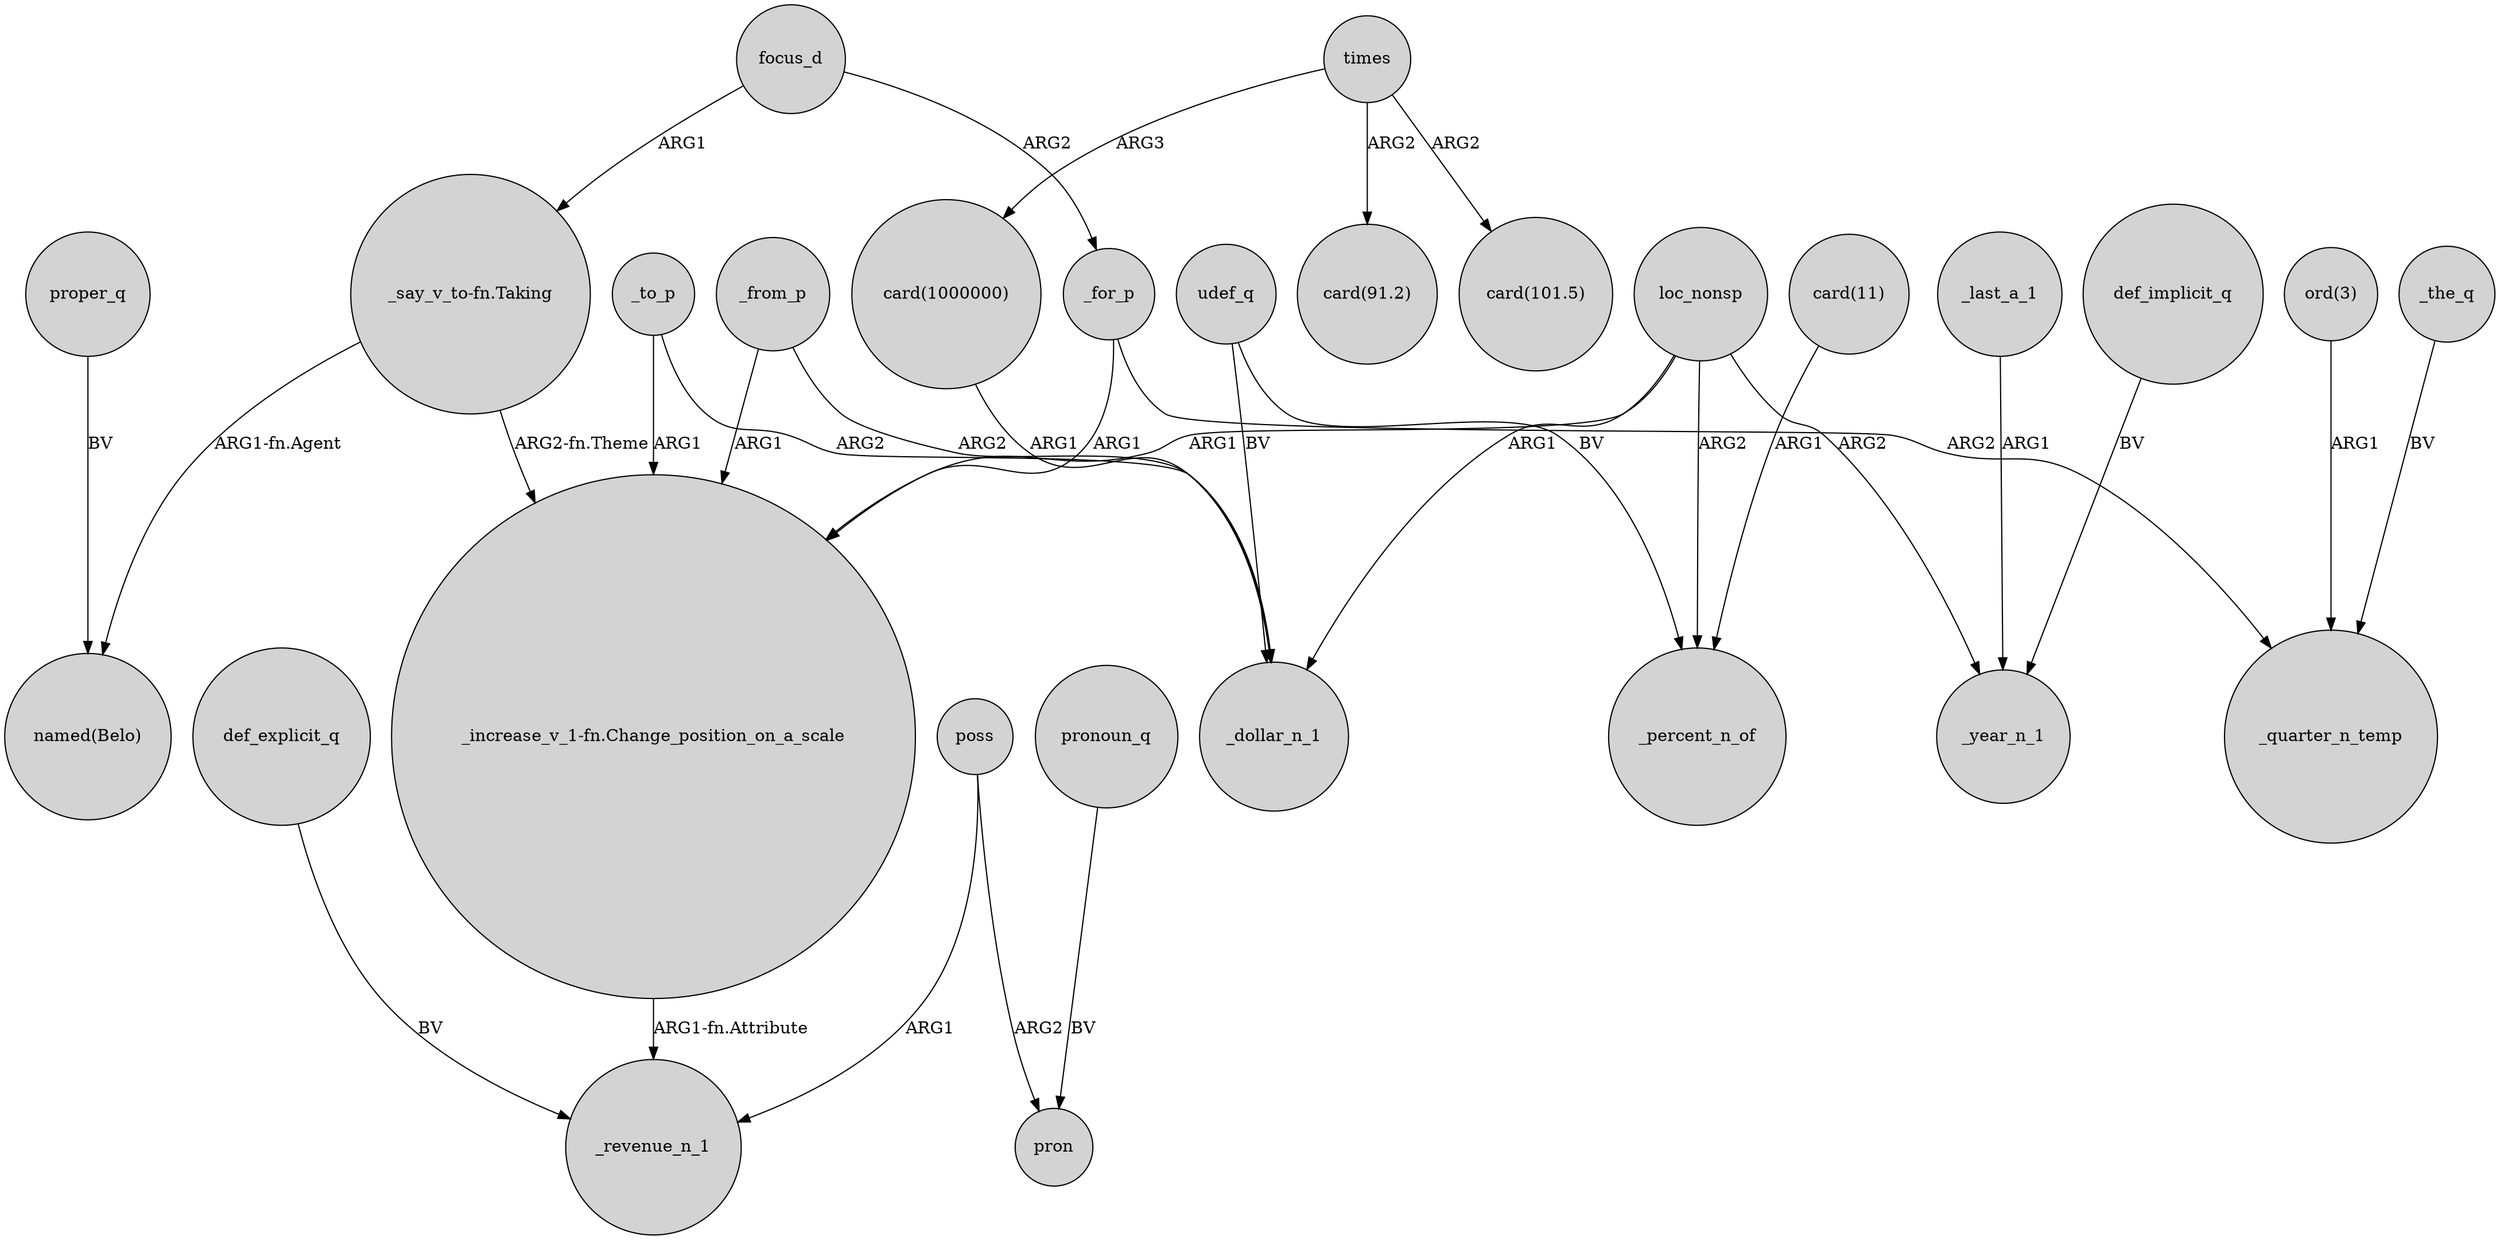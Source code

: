 digraph {
	node [shape=circle style=filled]
	_for_p -> "_increase_v_1-fn.Change_position_on_a_scale" [label=ARG1]
	loc_nonsp -> _dollar_n_1 [label=ARG1]
	"ord(3)" -> _quarter_n_temp [label=ARG1]
	focus_d -> "_say_v_to-fn.Taking" [label=ARG1]
	"_say_v_to-fn.Taking" -> "named(Belo)" [label="ARG1-fn.Agent"]
	def_implicit_q -> _year_n_1 [label=BV]
	poss -> _revenue_n_1 [label=ARG1]
	"_say_v_to-fn.Taking" -> "_increase_v_1-fn.Change_position_on_a_scale" [label="ARG2-fn.Theme"]
	_the_q -> _quarter_n_temp [label=BV]
	times -> "card(1000000)" [label=ARG3]
	_to_p -> "_increase_v_1-fn.Change_position_on_a_scale" [label=ARG1]
	_to_p -> _dollar_n_1 [label=ARG2]
	def_explicit_q -> _revenue_n_1 [label=BV]
	loc_nonsp -> _year_n_1 [label=ARG2]
	pronoun_q -> pron [label=BV]
	poss -> pron [label=ARG2]
	"_increase_v_1-fn.Change_position_on_a_scale" -> _revenue_n_1 [label="ARG1-fn.Attribute"]
	_for_p -> _quarter_n_temp [label=ARG2]
	udef_q -> _percent_n_of [label=BV]
	_last_a_1 -> _year_n_1 [label=ARG1]
	"card(11)" -> _percent_n_of [label=ARG1]
	_from_p -> "_increase_v_1-fn.Change_position_on_a_scale" [label=ARG1]
	udef_q -> _dollar_n_1 [label=BV]
	"card(1000000)" -> _dollar_n_1 [label=ARG1]
	proper_q -> "named(Belo)" [label=BV]
	times -> "card(101.5)" [label=ARG2]
	times -> "card(91.2)" [label=ARG2]
	focus_d -> _for_p [label=ARG2]
	loc_nonsp -> "_increase_v_1-fn.Change_position_on_a_scale" [label=ARG1]
	_from_p -> _dollar_n_1 [label=ARG2]
	loc_nonsp -> _percent_n_of [label=ARG2]
}
